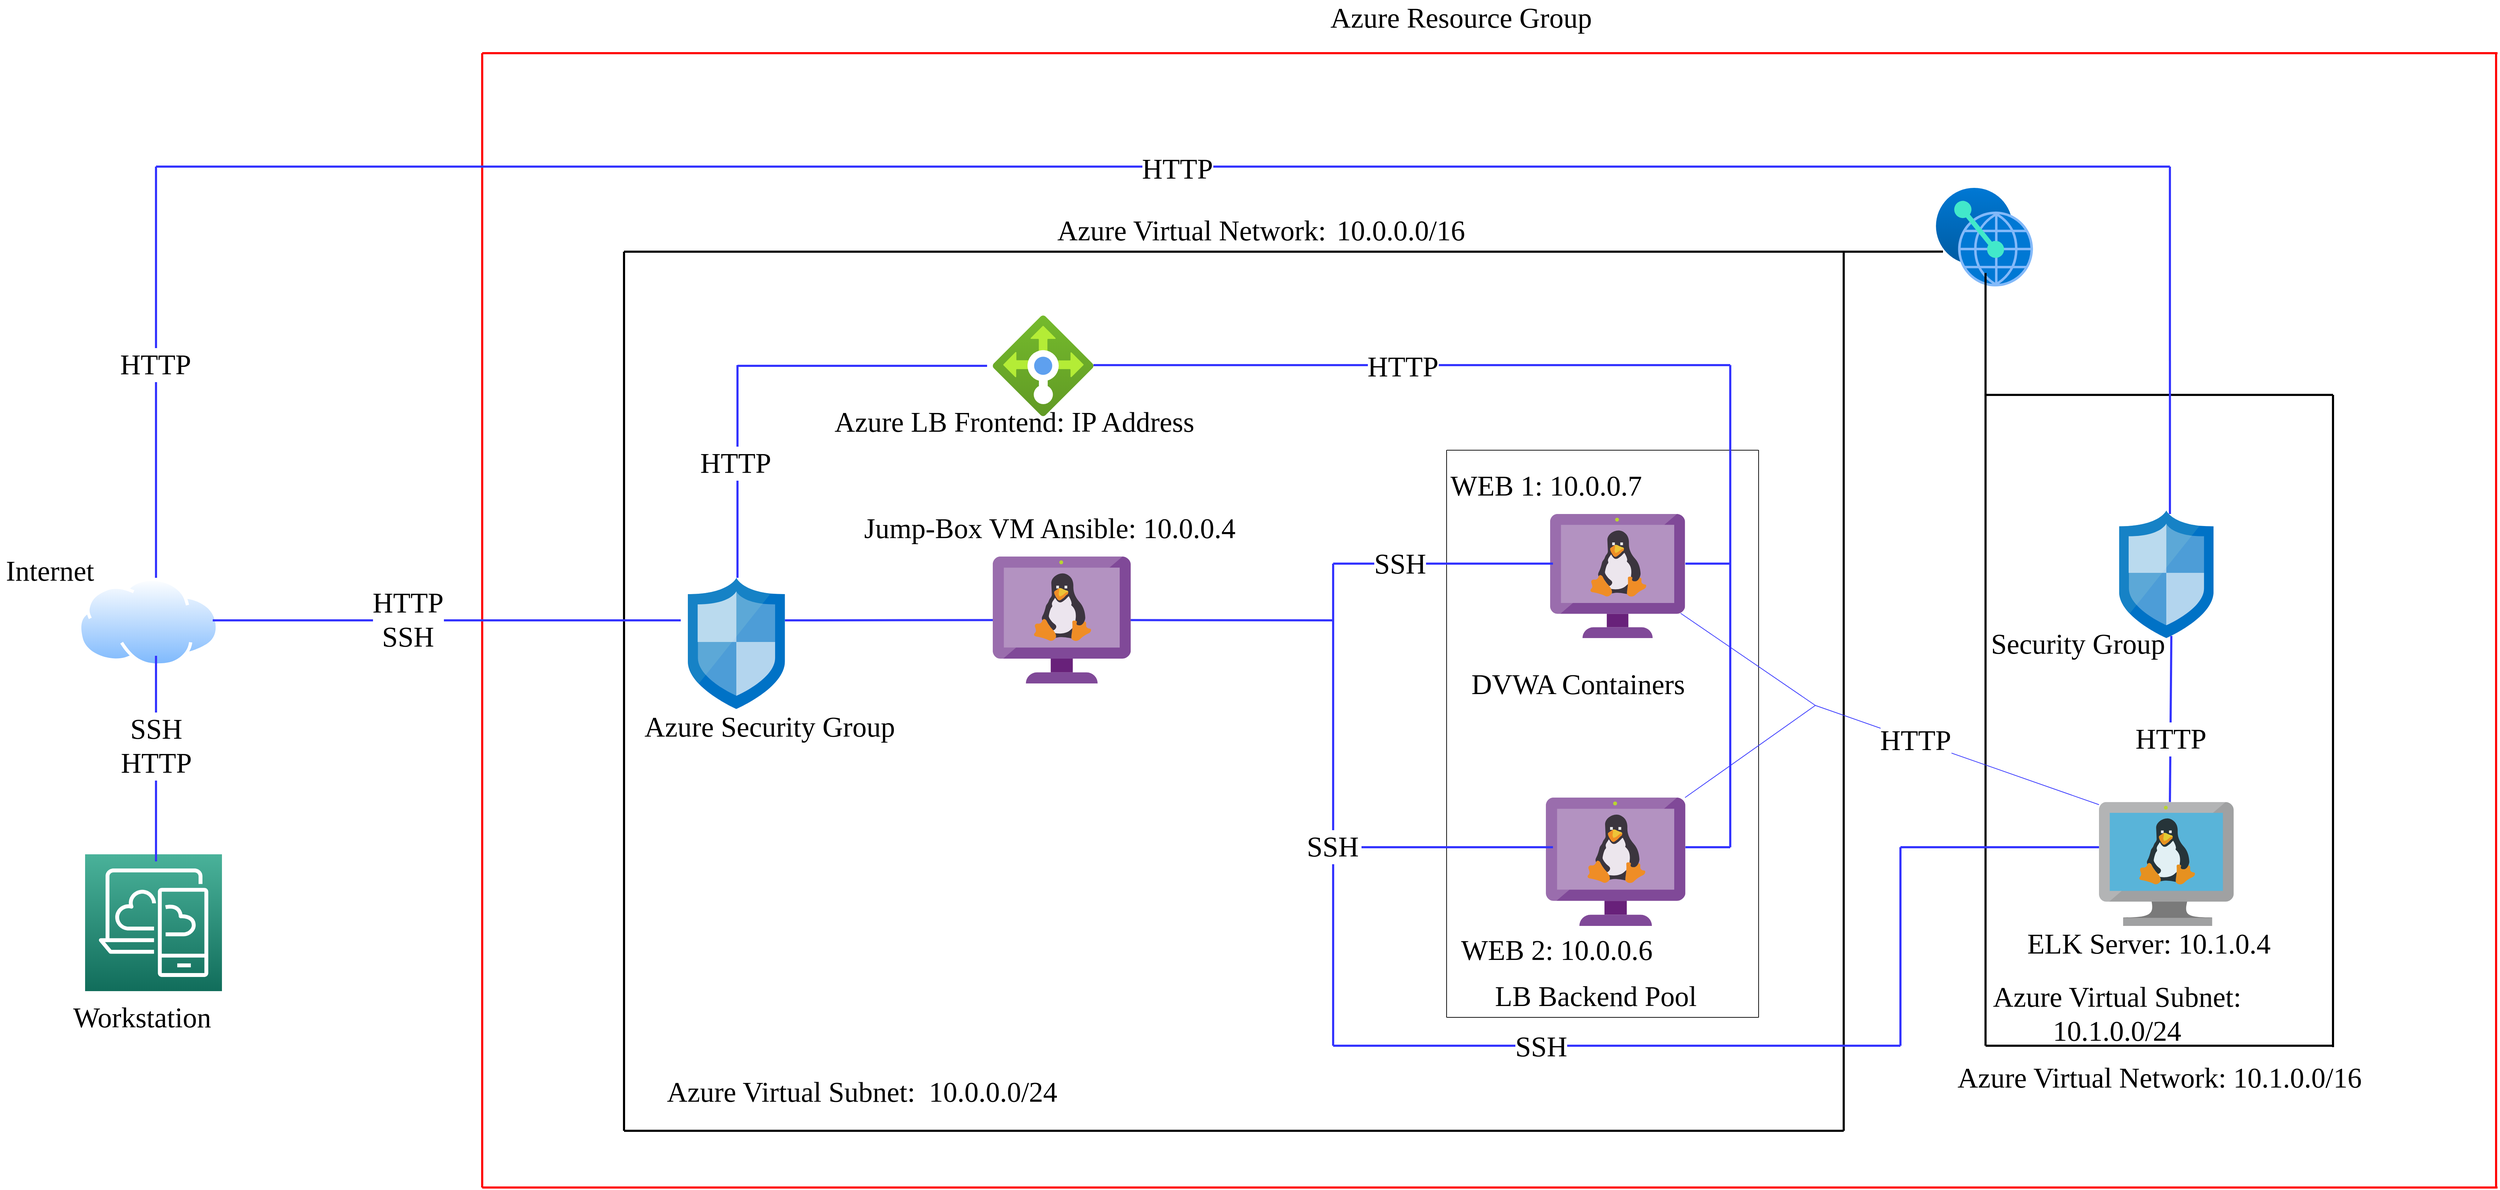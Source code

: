 <mxfile version="16.1.0" type="device"><diagram id="MgOka22mygHq8vUqt-yY" name="Page-1"><mxGraphModel dx="3422" dy="2354" grid="1" gridSize="10" guides="1" tooltips="1" connect="1" arrows="1" fold="1" page="0" pageScale="1" pageWidth="1169" pageHeight="827" math="0" shadow="0"><root><mxCell id="0"/><mxCell id="1" parent="0"/><mxCell id="Pva61MQ7Um4Ww1gpAa59-2" value="" style="sketch=0;aspect=fixed;html=1;points=[];align=center;image;fontSize=12;image=img/lib/mscae/VM_Linux_Non_Azure.svg;hachureGap=4;fontFamily=Architects Daughter;fontSource=https%3A%2F%2Ffonts.googleapis.com%2Fcss%3Ffamily%3DArchitects%2BDaughter;" parent="1" vertex="1"><mxGeometry x="340" y="-270" width="196.74" height="181" as="geometry"/></mxCell><mxCell id="Pva61MQ7Um4Ww1gpAa59-3" value="" style="sketch=0;aspect=fixed;html=1;points=[];align=center;image;fontSize=12;image=img/lib/mscae/VM_Linux_Non_Azure.svg;hachureGap=4;fontFamily=Architects Daughter;fontSource=https%3A%2F%2Ffonts.googleapis.com%2Fcss%3Ffamily%3DArchitects%2BDaughter;" parent="1" vertex="1"><mxGeometry x="346" y="-670" width="190.22" height="175" as="geometry"/></mxCell><mxCell id="Pva61MQ7Um4Ww1gpAa59-4" value="" style="sketch=0;aspect=fixed;html=1;points=[];align=center;image;fontSize=12;image=img/lib/mscae/VM_Linux.svg;hachureGap=4;fontFamily=Architects Daughter;fontSource=https%3A%2F%2Ffonts.googleapis.com%2Fcss%3Ffamily%3DArchitects%2BDaughter;" parent="1" vertex="1"><mxGeometry x="1120" y="-263.75" width="189.94" height="174.75" as="geometry"/></mxCell><mxCell id="Pva61MQ7Um4Ww1gpAa59-5" value="" style="aspect=fixed;perimeter=ellipsePerimeter;html=1;align=center;shadow=0;dashed=0;spacingTop=3;image;image=img/lib/active_directory/internet_cloud.svg;sketch=1;hachureGap=4;fontFamily=Architects Daughter;fontSource=https%3A%2F%2Ffonts.googleapis.com%2Fcss%3Ffamily%3DArchitects%2BDaughter;fontSize=20;" parent="1" vertex="1"><mxGeometry x="-1730" y="-580" width="198.81" height="125.25" as="geometry"/></mxCell><mxCell id="Pva61MQ7Um4Ww1gpAa59-9" value="" style="sketch=0;points=[[0,0,0],[0.25,0,0],[0.5,0,0],[0.75,0,0],[1,0,0],[0,1,0],[0.25,1,0],[0.5,1,0],[0.75,1,0],[1,1,0],[0,0.25,0],[0,0.5,0],[0,0.75,0],[1,0.25,0],[1,0.5,0],[1,0.75,0]];outlineConnect=0;fontColor=#232F3E;gradientColor=#4AB29A;gradientDirection=north;fillColor=#116D5B;strokeColor=#ffffff;dashed=0;verticalLabelPosition=bottom;verticalAlign=top;align=center;html=1;fontSize=12;fontStyle=0;aspect=fixed;shape=mxgraph.aws4.resourceIcon;resIcon=mxgraph.aws4.desktop_and_app_streaming;hachureGap=4;fontFamily=Architects Daughter;fontSource=https%3A%2F%2Ffonts.googleapis.com%2Fcss%3Ffamily%3DArchitects%2BDaughter;" parent="1" vertex="1"><mxGeometry x="-1720" y="-190" width="193" height="193" as="geometry"/></mxCell><mxCell id="Pva61MQ7Um4Ww1gpAa59-12" value="" style="sketch=0;aspect=fixed;html=1;points=[];align=center;image;fontSize=12;image=img/lib/mscae/Network_Security_Groups_Classic.svg;hachureGap=4;fontFamily=Architects Daughter;fontSource=https%3A%2F%2Ffonts.googleapis.com%2Fcss%3Ffamily%3DArchitects%2BDaughter;" parent="1" vertex="1"><mxGeometry x="-870" y="-580" width="136.9" height="185" as="geometry"/></mxCell><mxCell id="Pva61MQ7Um4Ww1gpAa59-13" value="" style="sketch=0;aspect=fixed;html=1;points=[];align=center;image;fontSize=12;image=img/lib/mscae/Network_Security_Groups_Classic.svg;hachureGap=4;fontFamily=Architects Daughter;fontSource=https%3A%2F%2Ffonts.googleapis.com%2Fcss%3Ffamily%3DArchitects%2BDaughter;" parent="1" vertex="1"><mxGeometry x="1148.37" y="-675" width="133.2" height="180" as="geometry"/></mxCell><mxCell id="Pva61MQ7Um4Ww1gpAa59-14" value="" style="aspect=fixed;html=1;points=[];align=center;image;fontSize=12;image=img/lib/azure2/networking/Load_Balancers.svg;sketch=1;hachureGap=4;fontFamily=Architects Daughter;fontSource=https%3A%2F%2Ffonts.googleapis.com%2Fcss%3Ffamily%3DArchitects%2BDaughter;" parent="1" vertex="1"><mxGeometry x="-440" y="-950" width="142" height="142" as="geometry"/></mxCell><mxCell id="Pva61MQ7Um4Ww1gpAa59-15" value="" style="aspect=fixed;html=1;points=[];align=center;image;fontSize=12;image=img/lib/azure2/other/Peering_Service.svg;sketch=1;hachureGap=4;fontFamily=Architects Daughter;fontSource=https%3A%2F%2Ffonts.googleapis.com%2Fcss%3Ffamily%3DArchitects%2BDaughter;" parent="1" vertex="1"><mxGeometry x="890" y="-1130" width="136.99" height="139" as="geometry"/></mxCell><mxCell id="Pva61MQ7Um4Ww1gpAa59-16" value="" style="endArrow=none;html=1;rounded=0;sketch=0;hachureGap=4;fontFamily=Architects Daughter;fontSource=https%3A%2F%2Ffonts.googleapis.com%2Fcss%3Ffamily%3DArchitects%2BDaughter;fontSize=16;startSize=14;endSize=14;sourcePerimeterSpacing=8;targetPerimeterSpacing=8;curved=1;strokeWidth=3;" parent="1" edge="1"><mxGeometry width="50" height="50" relative="1" as="geometry"><mxPoint x="760" y="200" as="sourcePoint"/><mxPoint x="760" y="-1040" as="targetPoint"/></mxGeometry></mxCell><mxCell id="Pva61MQ7Um4Ww1gpAa59-17" value="" style="endArrow=none;html=1;rounded=0;sketch=0;hachureGap=4;fontFamily=Architects Daughter;fontSource=https%3A%2F%2Ffonts.googleapis.com%2Fcss%3Ffamily%3DArchitects%2BDaughter;fontSize=16;startSize=14;endSize=14;sourcePerimeterSpacing=8;targetPerimeterSpacing=8;strokeWidth=3;curved=1;" parent="1" edge="1"><mxGeometry width="50" height="50" relative="1" as="geometry"><mxPoint x="960" y="80" as="sourcePoint"/><mxPoint x="1450" y="80" as="targetPoint"/></mxGeometry></mxCell><mxCell id="Pva61MQ7Um4Ww1gpAa59-18" value="" style="endArrow=none;html=1;rounded=0;sketch=0;hachureGap=4;fontFamily=Architects Daughter;fontSource=https%3A%2F%2Ffonts.googleapis.com%2Fcss%3Ffamily%3DArchitects%2BDaughter;fontSize=16;startSize=14;endSize=14;sourcePerimeterSpacing=8;targetPerimeterSpacing=8;strokeWidth=3;curved=1;entryX=0.073;entryY=0.647;entryDx=0;entryDy=0;entryPerimeter=0;" parent="1" target="Pva61MQ7Um4Ww1gpAa59-15" edge="1"><mxGeometry width="50" height="50" relative="1" as="geometry"><mxPoint x="-960" y="-1040" as="sourcePoint"/><mxPoint x="-230" y="-1070" as="targetPoint"/></mxGeometry></mxCell><mxCell id="Pva61MQ7Um4Ww1gpAa59-19" value="" style="endArrow=none;html=1;rounded=0;sketch=0;hachureGap=4;fontFamily=Architects Daughter;fontSource=https%3A%2F%2Ffonts.googleapis.com%2Fcss%3Ffamily%3DArchitects%2BDaughter;fontSize=16;startSize=14;endSize=14;sourcePerimeterSpacing=8;targetPerimeterSpacing=8;strokeWidth=3;curved=1;" parent="1" edge="1"><mxGeometry width="50" height="50" relative="1" as="geometry"><mxPoint x="-960" y="200" as="sourcePoint"/><mxPoint x="760" y="200" as="targetPoint"/></mxGeometry></mxCell><mxCell id="Pva61MQ7Um4Ww1gpAa59-20" value="" style="endArrow=none;html=1;rounded=0;sketch=0;hachureGap=4;fontFamily=Architects Daughter;fontSource=https%3A%2F%2Ffonts.googleapis.com%2Fcss%3Ffamily%3DArchitects%2BDaughter;fontSize=16;startSize=14;endSize=14;sourcePerimeterSpacing=8;targetPerimeterSpacing=8;strokeWidth=3;curved=1;" parent="1" edge="1"><mxGeometry width="50" height="50" relative="1" as="geometry"><mxPoint x="960" y="-838" as="sourcePoint"/><mxPoint x="1450" y="-838" as="targetPoint"/></mxGeometry></mxCell><mxCell id="Pva61MQ7Um4Ww1gpAa59-21" value="" style="endArrow=none;html=1;rounded=0;sketch=0;hachureGap=4;fontFamily=Architects Daughter;fontSource=https%3A%2F%2Ffonts.googleapis.com%2Fcss%3Ffamily%3DArchitects%2BDaughter;fontSize=16;startSize=14;endSize=14;sourcePerimeterSpacing=8;targetPerimeterSpacing=8;strokeWidth=3;curved=1;entryX=0.511;entryY=0.863;entryDx=0;entryDy=0;entryPerimeter=0;" parent="1" target="Pva61MQ7Um4Ww1gpAa59-15" edge="1"><mxGeometry width="50" height="50" relative="1" as="geometry"><mxPoint x="960" y="80" as="sourcePoint"/><mxPoint x="1010" y="30" as="targetPoint"/></mxGeometry></mxCell><mxCell id="Pva61MQ7Um4Ww1gpAa59-22" value="" style="endArrow=none;html=1;rounded=0;sketch=0;hachureGap=4;fontFamily=Architects Daughter;fontSource=https%3A%2F%2Ffonts.googleapis.com%2Fcss%3Ffamily%3DArchitects%2BDaughter;fontSize=16;startSize=14;endSize=14;sourcePerimeterSpacing=8;targetPerimeterSpacing=8;strokeWidth=3;curved=1;" parent="1" edge="1"><mxGeometry width="50" height="50" relative="1" as="geometry"><mxPoint x="1450" y="82" as="sourcePoint"/><mxPoint x="1450" y="-838" as="targetPoint"/></mxGeometry></mxCell><mxCell id="Pva61MQ7Um4Ww1gpAa59-23" value="" style="endArrow=none;html=1;rounded=0;sketch=0;hachureGap=4;fontFamily=Architects Daughter;fontSource=https%3A%2F%2Ffonts.googleapis.com%2Fcss%3Ffamily%3DArchitects%2BDaughter;fontSize=16;startSize=14;endSize=14;sourcePerimeterSpacing=8;targetPerimeterSpacing=8;strokeWidth=3;curved=1;" parent="1" edge="1"><mxGeometry width="50" height="50" relative="1" as="geometry"><mxPoint x="-960" y="200" as="sourcePoint"/><mxPoint x="-960" y="-1040" as="targetPoint"/></mxGeometry></mxCell><mxCell id="Pva61MQ7Um4Ww1gpAa59-24" value="" style="endArrow=none;html=1;rounded=0;sketch=0;hachureGap=4;fontFamily=Architects Daughter;fontSource=https%3A%2F%2Ffonts.googleapis.com%2Fcss%3Ffamily%3DArchitects%2BDaughter;fontSize=16;startSize=14;endSize=14;sourcePerimeterSpacing=8;targetPerimeterSpacing=8;strokeWidth=1;curved=1;" parent="1" edge="1"><mxGeometry width="50" height="50" relative="1" as="geometry"><mxPoint x="640" y="40" as="sourcePoint"/><mxPoint x="640" y="-760" as="targetPoint"/></mxGeometry></mxCell><mxCell id="Pva61MQ7Um4Ww1gpAa59-25" value="" style="endArrow=none;html=1;rounded=0;sketch=0;hachureGap=4;fontFamily=Architects Daughter;fontSource=https%3A%2F%2Ffonts.googleapis.com%2Fcss%3Ffamily%3DArchitects%2BDaughter;fontSize=16;startSize=14;endSize=14;sourcePerimeterSpacing=8;targetPerimeterSpacing=8;strokeWidth=1;curved=1;" parent="1" edge="1"><mxGeometry width="50" height="50" relative="1" as="geometry"><mxPoint x="200" y="40" as="sourcePoint"/><mxPoint x="640" y="40" as="targetPoint"/></mxGeometry></mxCell><mxCell id="Pva61MQ7Um4Ww1gpAa59-26" value="" style="endArrow=none;html=1;rounded=0;sketch=0;hachureGap=4;fontFamily=Architects Daughter;fontSource=https%3A%2F%2Ffonts.googleapis.com%2Fcss%3Ffamily%3DArchitects%2BDaughter;fontSize=16;startSize=14;endSize=14;sourcePerimeterSpacing=8;targetPerimeterSpacing=8;strokeWidth=1;curved=1;" edge="1" parent="1"><mxGeometry width="50" height="50" relative="1" as="geometry"><mxPoint x="200" y="-760" as="sourcePoint"/><mxPoint x="640" y="-760" as="targetPoint"/></mxGeometry></mxCell><mxCell id="Pva61MQ7Um4Ww1gpAa59-27" value="" style="endArrow=none;html=1;rounded=0;sketch=0;hachureGap=4;fontFamily=Architects Daughter;fontSource=https%3A%2F%2Ffonts.googleapis.com%2Fcss%3Ffamily%3DArchitects%2BDaughter;fontSize=16;startSize=14;endSize=14;sourcePerimeterSpacing=8;targetPerimeterSpacing=8;strokeWidth=1;curved=1;" parent="1" edge="1"><mxGeometry width="50" height="50" relative="1" as="geometry"><mxPoint x="200" y="40" as="sourcePoint"/><mxPoint x="200" y="-760" as="targetPoint"/></mxGeometry></mxCell><mxCell id="Pva61MQ7Um4Ww1gpAa59-28" value="" style="endArrow=none;html=1;rounded=0;sketch=0;hachureGap=4;fontFamily=Architects Daughter;fontSource=https%3A%2F%2Ffonts.googleapis.com%2Fcss%3Ffamily%3DArchitects%2BDaughter;fontSize=16;startSize=14;endSize=14;sourcePerimeterSpacing=8;targetPerimeterSpacing=8;strokeWidth=3;curved=1;strokeColor=#FF0000;" parent="1" edge="1"><mxGeometry width="50" height="50" relative="1" as="geometry"><mxPoint x="1680" y="280" as="sourcePoint"/><mxPoint x="1680" y="-1320" as="targetPoint"/></mxGeometry></mxCell><mxCell id="Pva61MQ7Um4Ww1gpAa59-29" value="" style="endArrow=none;html=1;rounded=0;sketch=0;hachureGap=4;fontFamily=Architects Daughter;fontSource=https%3A%2F%2Ffonts.googleapis.com%2Fcss%3Ffamily%3DArchitects%2BDaughter;fontSize=16;startSize=14;endSize=14;sourcePerimeterSpacing=8;targetPerimeterSpacing=8;strokeWidth=3;curved=1;strokeColor=#FF0000;" parent="1" edge="1"><mxGeometry width="50" height="50" relative="1" as="geometry"><mxPoint x="-1160" y="280" as="sourcePoint"/><mxPoint x="1682" y="280" as="targetPoint"/></mxGeometry></mxCell><mxCell id="Pva61MQ7Um4Ww1gpAa59-30" value="" style="endArrow=none;html=1;rounded=0;sketch=0;hachureGap=4;fontFamily=Architects Daughter;fontSource=https%3A%2F%2Ffonts.googleapis.com%2Fcss%3Ffamily%3DArchitects%2BDaughter;fontSize=16;startSize=14;endSize=14;sourcePerimeterSpacing=8;targetPerimeterSpacing=8;strokeWidth=3;curved=1;strokeColor=#FF0000;" parent="1" edge="1"><mxGeometry width="50" height="50" relative="1" as="geometry"><mxPoint x="-1160" y="280" as="sourcePoint"/><mxPoint x="-1160" y="-1320" as="targetPoint"/></mxGeometry></mxCell><mxCell id="Pva61MQ7Um4Ww1gpAa59-31" value="" style="endArrow=none;html=1;rounded=0;sketch=0;hachureGap=4;fontFamily=Architects Daughter;fontSource=https%3A%2F%2Ffonts.googleapis.com%2Fcss%3Ffamily%3DArchitects%2BDaughter;fontSize=16;startSize=14;endSize=14;sourcePerimeterSpacing=8;targetPerimeterSpacing=8;strokeWidth=3;curved=1;strokeColor=#FF0000;" parent="1" edge="1"><mxGeometry width="50" height="50" relative="1" as="geometry"><mxPoint x="-1160" y="-1320" as="sourcePoint"/><mxPoint x="1682" y="-1320" as="targetPoint"/></mxGeometry></mxCell><mxCell id="Pva61MQ7Um4Ww1gpAa59-32" value="" style="endArrow=none;html=1;rounded=0;sketch=0;hachureGap=4;fontFamily=Architects Daughter;fontSource=https%3A%2F%2Ffonts.googleapis.com%2Fcss%3Ffamily%3DArchitects%2BDaughter;fontSize=16;startSize=14;endSize=14;targetPerimeterSpacing=8;strokeColor=#3333FF;strokeWidth=3;curved=1;startArrow=none;" parent="1" source="Pva61MQ7Um4Ww1gpAa59-1" edge="1"><mxGeometry width="50" height="50" relative="1" as="geometry"><mxPoint x="-733.1" y="-520" as="sourcePoint"/><mxPoint x="40" y="-520" as="targetPoint"/></mxGeometry></mxCell><mxCell id="Pva61MQ7Um4Ww1gpAa59-33" value="" style="endArrow=none;html=1;rounded=0;sketch=0;hachureGap=4;fontFamily=Architects Daughter;fontSource=https%3A%2F%2Ffonts.googleapis.com%2Fcss%3Ffamily%3DArchitects%2BDaughter;fontSize=16;startSize=14;endSize=14;sourcePerimeterSpacing=8;targetPerimeterSpacing=8;strokeColor=#3333FF;strokeWidth=3;curved=1;" parent="1" edge="1"><mxGeometry width="50" height="50" relative="1" as="geometry"><mxPoint x="-1540" y="-520" as="sourcePoint"/><mxPoint x="-880" y="-520" as="targetPoint"/></mxGeometry></mxCell><mxCell id="Pva61MQ7Um4Ww1gpAa59-62" value="HTTP&lt;br&gt;SSH" style="edgeLabel;html=1;align=center;verticalAlign=middle;resizable=0;points=[];fontSize=40;fontFamily=Times New Roman;" parent="Pva61MQ7Um4Ww1gpAa59-33" vertex="1" connectable="0"><mxGeometry x="-0.167" y="1" relative="1" as="geometry"><mxPoint as="offset"/></mxGeometry></mxCell><mxCell id="Pva61MQ7Um4Ww1gpAa59-34" value="" style="endArrow=none;html=1;rounded=0;sketch=0;hachureGap=4;fontFamily=Architects Daughter;fontSource=https%3A%2F%2Ffonts.googleapis.com%2Fcss%3Ffamily%3DArchitects%2BDaughter;fontSize=16;startSize=14;endSize=14;sourcePerimeterSpacing=8;targetPerimeterSpacing=8;strokeColor=#3333FF;strokeWidth=3;curved=1;" parent="1" edge="1"><mxGeometry width="50" height="50" relative="1" as="geometry"><mxPoint x="-1620" y="-580" as="sourcePoint"/><mxPoint x="-1620" y="-1160" as="targetPoint"/></mxGeometry></mxCell><mxCell id="Pva61MQ7Um4Ww1gpAa59-61" value="HTTP" style="edgeLabel;html=1;align=center;verticalAlign=middle;resizable=0;points=[];fontSize=40;fontFamily=Times New Roman;" parent="Pva61MQ7Um4Ww1gpAa59-34" vertex="1" connectable="0"><mxGeometry x="0.038" y="1" relative="1" as="geometry"><mxPoint as="offset"/></mxGeometry></mxCell><mxCell id="Pva61MQ7Um4Ww1gpAa59-35" value="" style="endArrow=none;html=1;rounded=0;sketch=0;hachureGap=4;fontFamily=Architects Daughter;fontSource=https%3A%2F%2Ffonts.googleapis.com%2Fcss%3Ffamily%3DArchitects%2BDaughter;fontSize=16;startSize=14;endSize=14;sourcePerimeterSpacing=8;targetPerimeterSpacing=8;strokeColor=#3333FF;strokeWidth=3;curved=1;" parent="1" edge="1"><mxGeometry width="50" height="50" relative="1" as="geometry"><mxPoint x="-1620" y="-180" as="sourcePoint"/><mxPoint x="-1620" y="-470" as="targetPoint"/></mxGeometry></mxCell><mxCell id="Pva61MQ7Um4Ww1gpAa59-59" value="SSH&lt;br&gt;HTTP" style="edgeLabel;html=1;align=center;verticalAlign=middle;resizable=0;points=[];fontSize=40;fontFamily=Times New Roman;" parent="Pva61MQ7Um4Ww1gpAa59-35" vertex="1" connectable="0"><mxGeometry x="0.124" relative="1" as="geometry"><mxPoint as="offset"/></mxGeometry></mxCell><mxCell id="Pva61MQ7Um4Ww1gpAa59-36" value="" style="endArrow=none;html=1;rounded=0;sketch=0;hachureGap=4;fontFamily=Architects Daughter;fontSource=https%3A%2F%2Ffonts.googleapis.com%2Fcss%3Ffamily%3DArchitects%2BDaughter;fontSize=16;startSize=14;endSize=14;sourcePerimeterSpacing=8;targetPerimeterSpacing=8;strokeColor=#3333FF;strokeWidth=3;curved=1;" parent="1" edge="1"><mxGeometry width="50" height="50" relative="1" as="geometry"><mxPoint x="-1620" y="-1160" as="sourcePoint"/><mxPoint x="1220" y="-1160" as="targetPoint"/></mxGeometry></mxCell><mxCell id="Pva61MQ7Um4Ww1gpAa59-60" value="HTTP" style="edgeLabel;html=1;align=center;verticalAlign=middle;resizable=0;points=[];fontSize=40;fontFamily=Times New Roman;" parent="Pva61MQ7Um4Ww1gpAa59-36" vertex="1" connectable="0"><mxGeometry x="0.014" y="-3" relative="1" as="geometry"><mxPoint as="offset"/></mxGeometry></mxCell><mxCell id="Pva61MQ7Um4Ww1gpAa59-37" value="" style="endArrow=none;html=1;rounded=0;sketch=0;hachureGap=4;fontFamily=Architects Daughter;fontSource=https%3A%2F%2Ffonts.googleapis.com%2Fcss%3Ffamily%3DArchitects%2BDaughter;fontSize=16;startSize=14;endSize=14;sourcePerimeterSpacing=8;targetPerimeterSpacing=8;strokeColor=#3333FF;strokeWidth=3;curved=1;exitX=0.538;exitY=0.028;exitDx=0;exitDy=0;exitPerimeter=0;" parent="1" source="Pva61MQ7Um4Ww1gpAa59-13" edge="1"><mxGeometry width="50" height="50" relative="1" as="geometry"><mxPoint x="1170" y="-1110" as="sourcePoint"/><mxPoint x="1220" y="-1160" as="targetPoint"/></mxGeometry></mxCell><mxCell id="Pva61MQ7Um4Ww1gpAa59-38" value="" style="endArrow=none;html=1;rounded=0;sketch=0;hachureGap=4;fontFamily=Architects Daughter;fontSource=https%3A%2F%2Ffonts.googleapis.com%2Fcss%3Ffamily%3DArchitects%2BDaughter;fontSize=16;startSize=14;endSize=14;sourcePerimeterSpacing=8;targetPerimeterSpacing=8;strokeColor=#3333FF;strokeWidth=3;curved=1;entryX=0.553;entryY=0.983;entryDx=0;entryDy=0;entryPerimeter=0;" parent="1" target="Pva61MQ7Um4Ww1gpAa59-13" edge="1"><mxGeometry width="50" height="50" relative="1" as="geometry"><mxPoint x="1220" y="-263.75" as="sourcePoint"/><mxPoint x="1270" y="-313.75" as="targetPoint"/></mxGeometry></mxCell><mxCell id="Pva61MQ7Um4Ww1gpAa59-75" value="HTTP" style="edgeLabel;html=1;align=center;verticalAlign=middle;resizable=0;points=[];fontSize=40;fontFamily=Times New Roman;" parent="Pva61MQ7Um4Ww1gpAa59-38" vertex="1" connectable="0"><mxGeometry x="-0.23" relative="1" as="geometry"><mxPoint as="offset"/></mxGeometry></mxCell><mxCell id="Pva61MQ7Um4Ww1gpAa59-39" value="" style="endArrow=none;html=1;rounded=0;sketch=0;hachureGap=4;fontFamily=Architects Daughter;fontSource=https%3A%2F%2Ffonts.googleapis.com%2Fcss%3Ffamily%3DArchitects%2BDaughter;fontSize=16;startSize=14;endSize=14;sourcePerimeterSpacing=8;targetPerimeterSpacing=8;strokeColor=#3333FF;strokeWidth=3;curved=1;" parent="1" edge="1"><mxGeometry width="50" height="50" relative="1" as="geometry"><mxPoint x="-800" y="-580" as="sourcePoint"/><mxPoint x="-800" y="-880" as="targetPoint"/></mxGeometry></mxCell><mxCell id="Pva61MQ7Um4Ww1gpAa59-63" value="HTTP" style="edgeLabel;html=1;align=center;verticalAlign=middle;resizable=0;points=[];fontSize=40;fontFamily=Times New Roman;" parent="Pva61MQ7Um4Ww1gpAa59-39" vertex="1" connectable="0"><mxGeometry x="0.08" y="3" relative="1" as="geometry"><mxPoint as="offset"/></mxGeometry></mxCell><mxCell id="Pva61MQ7Um4Ww1gpAa59-40" value="" style="endArrow=none;html=1;rounded=0;sketch=0;hachureGap=4;fontFamily=Architects Daughter;fontSource=https%3A%2F%2Ffonts.googleapis.com%2Fcss%3Ffamily%3DArchitects%2BDaughter;fontSize=16;startSize=14;endSize=14;sourcePerimeterSpacing=8;targetPerimeterSpacing=8;strokeColor=#3333FF;strokeWidth=3;curved=1;" parent="1" target="Pva61MQ7Um4Ww1gpAa59-14" edge="1"><mxGeometry width="50" height="50" relative="1" as="geometry"><mxPoint x="-800" y="-879" as="sourcePoint"/><mxPoint x="-750" y="-830" as="targetPoint"/></mxGeometry></mxCell><mxCell id="Pva61MQ7Um4Ww1gpAa59-41" value="" style="endArrow=none;html=1;rounded=0;sketch=0;hachureGap=4;fontFamily=Architects Daughter;fontSource=https%3A%2F%2Ffonts.googleapis.com%2Fcss%3Ffamily%3DArchitects%2BDaughter;fontSize=16;startSize=14;endSize=14;sourcePerimeterSpacing=8;targetPerimeterSpacing=8;strokeColor=#3333FF;strokeWidth=3;curved=1;" parent="1" edge="1"><mxGeometry width="50" height="50" relative="1" as="geometry"><mxPoint x="-298" y="-880" as="sourcePoint"/><mxPoint x="600" y="-880" as="targetPoint"/></mxGeometry></mxCell><mxCell id="Pva61MQ7Um4Ww1gpAa59-64" value="HTTP" style="edgeLabel;html=1;align=center;verticalAlign=middle;resizable=0;points=[];fontSize=40;fontFamily=Times New Roman;" parent="Pva61MQ7Um4Ww1gpAa59-41" vertex="1" connectable="0"><mxGeometry x="-0.029" y="-2" relative="1" as="geometry"><mxPoint as="offset"/></mxGeometry></mxCell><mxCell id="Pva61MQ7Um4Ww1gpAa59-1" value="" style="sketch=0;aspect=fixed;html=1;points=[];align=center;image;fontSize=12;image=img/lib/mscae/VM_Linux_Non_Azure.svg;hachureGap=4;fontFamily=Architects Daughter;fontSource=https%3A%2F%2Ffonts.googleapis.com%2Fcss%3Ffamily%3DArchitects%2BDaughter;" parent="1" vertex="1"><mxGeometry x="-440" y="-610" width="194.57" height="179" as="geometry"/></mxCell><mxCell id="Pva61MQ7Um4Ww1gpAa59-43" value="" style="endArrow=none;html=1;rounded=0;sketch=0;hachureGap=4;fontFamily=Architects Daughter;fontSource=https%3A%2F%2Ffonts.googleapis.com%2Fcss%3Ffamily%3DArchitects%2BDaughter;fontSize=16;startSize=14;endSize=14;sourcePerimeterSpacing=8;strokeColor=#3333FF;strokeWidth=3;curved=1;" parent="1" target="Pva61MQ7Um4Ww1gpAa59-1" edge="1"><mxGeometry width="50" height="50" relative="1" as="geometry"><mxPoint x="-733.1" y="-520" as="sourcePoint"/><mxPoint x="-150" y="-520" as="targetPoint"/></mxGeometry></mxCell><mxCell id="Pva61MQ7Um4Ww1gpAa59-44" value="" style="endArrow=none;html=1;rounded=0;sketch=0;hachureGap=4;fontFamily=Architects Daughter;fontSource=https%3A%2F%2Ffonts.googleapis.com%2Fcss%3Ffamily%3DArchitects%2BDaughter;fontSize=16;startSize=14;endSize=14;sourcePerimeterSpacing=8;targetPerimeterSpacing=8;strokeColor=#3333FF;strokeWidth=3;curved=1;" parent="1" edge="1"><mxGeometry width="50" height="50" relative="1" as="geometry"><mxPoint x="40" y="-520" as="sourcePoint"/><mxPoint x="40" y="-600" as="targetPoint"/></mxGeometry></mxCell><mxCell id="Pva61MQ7Um4Ww1gpAa59-45" value="" style="endArrow=none;html=1;rounded=0;sketch=0;hachureGap=4;fontFamily=Architects Daughter;fontSource=https%3A%2F%2Ffonts.googleapis.com%2Fcss%3Ffamily%3DArchitects%2BDaughter;fontSize=16;startSize=14;endSize=14;sourcePerimeterSpacing=8;targetPerimeterSpacing=8;strokeColor=#3333FF;strokeWidth=3;curved=1;" parent="1" edge="1"><mxGeometry width="50" height="50" relative="1" as="geometry"><mxPoint x="40" y="80" as="sourcePoint"/><mxPoint x="40" y="-520" as="targetPoint"/></mxGeometry></mxCell><mxCell id="Pva61MQ7Um4Ww1gpAa59-67" value="SSH" style="edgeLabel;html=1;align=center;verticalAlign=middle;resizable=0;points=[];fontSize=40;fontFamily=Times New Roman;" parent="Pva61MQ7Um4Ww1gpAa59-45" vertex="1" connectable="0"><mxGeometry x="-0.063" y="1" relative="1" as="geometry"><mxPoint as="offset"/></mxGeometry></mxCell><mxCell id="Pva61MQ7Um4Ww1gpAa59-46" value="" style="endArrow=none;html=1;rounded=0;sketch=0;hachureGap=4;fontFamily=Architects Daughter;fontSource=https%3A%2F%2Ffonts.googleapis.com%2Fcss%3Ffamily%3DArchitects%2BDaughter;fontSize=16;startSize=14;endSize=14;sourcePerimeterSpacing=8;targetPerimeterSpacing=8;strokeColor=#3333FF;strokeWidth=3;curved=1;entryX=0.021;entryY=0.4;entryDx=0;entryDy=0;entryPerimeter=0;" parent="1" target="Pva61MQ7Um4Ww1gpAa59-3" edge="1"><mxGeometry width="50" height="50" relative="1" as="geometry"><mxPoint x="40" y="-600" as="sourcePoint"/><mxPoint x="90" y="-650" as="targetPoint"/></mxGeometry></mxCell><mxCell id="Pva61MQ7Um4Ww1gpAa59-65" value="SSH" style="edgeLabel;html=1;align=center;verticalAlign=middle;resizable=0;points=[];fontSize=40;fontFamily=Times New Roman;" parent="Pva61MQ7Um4Ww1gpAa59-46" vertex="1" connectable="0"><mxGeometry x="-0.394" relative="1" as="geometry"><mxPoint as="offset"/></mxGeometry></mxCell><mxCell id="Pva61MQ7Um4Ww1gpAa59-47" value="" style="endArrow=none;html=1;rounded=0;sketch=0;hachureGap=4;fontFamily=Architects Daughter;fontSource=https%3A%2F%2Ffonts.googleapis.com%2Fcss%3Ffamily%3DArchitects%2BDaughter;fontSize=16;startSize=14;endSize=14;sourcePerimeterSpacing=8;targetPerimeterSpacing=8;strokeColor=#3333FF;strokeWidth=3;curved=1;" parent="1" edge="1"><mxGeometry width="50" height="50" relative="1" as="geometry"><mxPoint x="40" y="80" as="sourcePoint"/><mxPoint x="840" y="80" as="targetPoint"/></mxGeometry></mxCell><mxCell id="Pva61MQ7Um4Ww1gpAa59-68" value="SSH" style="edgeLabel;html=1;align=center;verticalAlign=middle;resizable=0;points=[];fontSize=40;fontFamily=Times New Roman;" parent="Pva61MQ7Um4Ww1gpAa59-47" vertex="1" connectable="0"><mxGeometry x="-0.268" y="-1" relative="1" as="geometry"><mxPoint as="offset"/></mxGeometry></mxCell><mxCell id="Pva61MQ7Um4Ww1gpAa59-48" value="" style="endArrow=none;html=1;rounded=0;sketch=0;hachureGap=4;fontFamily=Architects Daughter;fontSource=https%3A%2F%2Ffonts.googleapis.com%2Fcss%3Ffamily%3DArchitects%2BDaughter;fontSize=16;startSize=14;endSize=14;sourcePerimeterSpacing=8;targetPerimeterSpacing=8;strokeColor=#3333FF;strokeWidth=3;curved=1;" parent="1" edge="1"><mxGeometry width="50" height="50" relative="1" as="geometry"><mxPoint x="80" y="-200" as="sourcePoint"/><mxPoint x="350" y="-200" as="targetPoint"/></mxGeometry></mxCell><mxCell id="Pva61MQ7Um4Ww1gpAa59-49" value="" style="endArrow=none;html=1;rounded=0;sketch=0;hachureGap=4;fontFamily=Architects Daughter;fontSource=https%3A%2F%2Ffonts.googleapis.com%2Fcss%3Ffamily%3DArchitects%2BDaughter;fontSize=16;startSize=14;endSize=14;sourcePerimeterSpacing=8;targetPerimeterSpacing=8;strokeColor=#3333FF;strokeWidth=3;curved=1;" parent="1" edge="1"><mxGeometry width="50" height="50" relative="1" as="geometry"><mxPoint x="600" y="-200" as="sourcePoint"/><mxPoint x="600" y="-880" as="targetPoint"/></mxGeometry></mxCell><mxCell id="Pva61MQ7Um4Ww1gpAa59-50" value="" style="endArrow=none;html=1;rounded=0;sketch=0;hachureGap=4;fontFamily=Architects Daughter;fontSource=https%3A%2F%2Ffonts.googleapis.com%2Fcss%3Ffamily%3DArchitects%2BDaughter;fontSize=16;startSize=14;endSize=14;sourcePerimeterSpacing=8;targetPerimeterSpacing=8;strokeColor=#3333FF;strokeWidth=3;curved=1;" parent="1" edge="1"><mxGeometry width="50" height="50" relative="1" as="geometry"><mxPoint x="536.74" y="-200" as="sourcePoint"/><mxPoint x="600" y="-200" as="targetPoint"/></mxGeometry></mxCell><mxCell id="Pva61MQ7Um4Ww1gpAa59-51" value="" style="endArrow=none;html=1;rounded=0;sketch=0;hachureGap=4;fontFamily=Architects Daughter;fontSource=https%3A%2F%2Ffonts.googleapis.com%2Fcss%3Ffamily%3DArchitects%2BDaughter;fontSize=16;startSize=14;endSize=14;sourcePerimeterSpacing=8;targetPerimeterSpacing=8;strokeColor=#3333FF;strokeWidth=3;curved=1;" parent="1" edge="1"><mxGeometry width="50" height="50" relative="1" as="geometry"><mxPoint x="536.74" y="-600" as="sourcePoint"/><mxPoint x="600" y="-600" as="targetPoint"/></mxGeometry></mxCell><mxCell id="Pva61MQ7Um4Ww1gpAa59-52" value="" style="endArrow=none;html=1;rounded=0;sketch=0;hachureGap=4;fontFamily=Architects Daughter;fontSource=https%3A%2F%2Ffonts.googleapis.com%2Fcss%3Ffamily%3DArchitects%2BDaughter;fontSize=16;startSize=14;endSize=14;sourcePerimeterSpacing=8;targetPerimeterSpacing=8;strokeColor=#3333FF;strokeWidth=3;curved=1;" parent="1" edge="1"><mxGeometry width="50" height="50" relative="1" as="geometry"><mxPoint x="840" y="80" as="sourcePoint"/><mxPoint x="840" y="-200" as="targetPoint"/></mxGeometry></mxCell><mxCell id="Pva61MQ7Um4Ww1gpAa59-53" value="" style="endArrow=none;html=1;rounded=0;sketch=0;hachureGap=4;fontFamily=Architects Daughter;fontSource=https%3A%2F%2Ffonts.googleapis.com%2Fcss%3Ffamily%3DArchitects%2BDaughter;fontSize=16;startSize=14;endSize=14;sourcePerimeterSpacing=8;targetPerimeterSpacing=8;strokeColor=#3333FF;strokeWidth=3;curved=1;" parent="1" edge="1"><mxGeometry width="50" height="50" relative="1" as="geometry"><mxPoint x="840" y="-200" as="sourcePoint"/><mxPoint x="1120" y="-200" as="targetPoint"/></mxGeometry></mxCell><mxCell id="Pva61MQ7Um4Ww1gpAa59-54" value="" style="endArrow=none;html=1;rounded=0;sketch=0;hachureGap=4;fontFamily=Architects Daughter;fontSource=https%3A%2F%2Ffonts.googleapis.com%2Fcss%3Ffamily%3DArchitects%2BDaughter;fontSize=16;startSize=14;endSize=14;sourcePerimeterSpacing=8;targetPerimeterSpacing=8;strokeColor=#3333FF;strokeWidth=1;curved=1;" parent="1" edge="1"><mxGeometry width="50" height="50" relative="1" as="geometry"><mxPoint x="536.22" y="-270" as="sourcePoint"/><mxPoint x="720" y="-400" as="targetPoint"/></mxGeometry></mxCell><mxCell id="Pva61MQ7Um4Ww1gpAa59-55" value="" style="endArrow=none;html=1;rounded=0;sketch=0;hachureGap=4;fontFamily=Architects Daughter;fontSource=https%3A%2F%2Ffonts.googleapis.com%2Fcss%3Ffamily%3DArchitects%2BDaughter;fontSize=16;startSize=14;endSize=14;sourcePerimeterSpacing=8;targetPerimeterSpacing=8;strokeColor=#3333FF;strokeWidth=1;curved=1;" parent="1" edge="1"><mxGeometry width="50" height="50" relative="1" as="geometry"><mxPoint x="530" y="-530" as="sourcePoint"/><mxPoint x="720" y="-400" as="targetPoint"/></mxGeometry></mxCell><mxCell id="Pva61MQ7Um4Ww1gpAa59-56" value="" style="endArrow=none;html=1;rounded=0;sketch=0;hachureGap=4;fontFamily=Architects Daughter;fontSource=https%3A%2F%2Ffonts.googleapis.com%2Fcss%3Ffamily%3DArchitects%2BDaughter;fontSize=16;startSize=14;endSize=14;sourcePerimeterSpacing=8;targetPerimeterSpacing=8;strokeColor=#3333FF;strokeWidth=1;curved=1;" parent="1" edge="1"><mxGeometry width="50" height="50" relative="1" as="geometry"><mxPoint x="720" y="-400" as="sourcePoint"/><mxPoint x="1120" y="-260" as="targetPoint"/></mxGeometry></mxCell><mxCell id="Pva61MQ7Um4Ww1gpAa59-69" value="HTTP" style="edgeLabel;html=1;align=center;verticalAlign=middle;resizable=0;points=[];fontSize=40;fontFamily=Times New Roman;" parent="Pva61MQ7Um4Ww1gpAa59-56" vertex="1" connectable="0"><mxGeometry x="-0.297" y="1" relative="1" as="geometry"><mxPoint as="offset"/></mxGeometry></mxCell><mxCell id="Pva61MQ7Um4Ww1gpAa59-57" value="&lt;font face=&quot;Times New Roman&quot; style=&quot;font-size: 40px&quot;&gt;Internet&lt;/font&gt;" style="text;html=1;align=center;verticalAlign=middle;resizable=0;points=[];autosize=1;strokeColor=none;fillColor=none;sketch=1;hachureGap=4;fontFamily=Architects Daughter;fontSource=https%3A%2F%2Ffonts.googleapis.com%2Fcss%3Ffamily%3DArchitects%2BDaughter;fontSize=20;" parent="1" vertex="1"><mxGeometry x="-1840" y="-610" width="140" height="40" as="geometry"/></mxCell><mxCell id="Pva61MQ7Um4Ww1gpAa59-58" value="Workstation" style="text;html=1;align=center;verticalAlign=middle;resizable=0;points=[];autosize=1;strokeColor=none;fillColor=none;sketch=1;hachureGap=4;fontFamily=Times New Roman;fontSize=40;" parent="1" vertex="1"><mxGeometry x="-1745" y="15" width="210" height="50" as="geometry"/></mxCell><mxCell id="Pva61MQ7Um4Ww1gpAa59-70" value="Azure Security Group" style="text;html=1;align=center;verticalAlign=middle;resizable=0;points=[];autosize=1;strokeColor=none;fillColor=none;sketch=1;hachureGap=4;fontFamily=Times New Roman;fontSize=40;" parent="1" vertex="1"><mxGeometry x="-940" y="-395" width="370" height="50" as="geometry"/></mxCell><mxCell id="Pva61MQ7Um4Ww1gpAa59-71" value="Azure Resource Group" style="text;html=1;align=center;verticalAlign=middle;resizable=0;points=[];autosize=1;strokeColor=none;fillColor=none;sketch=1;hachureGap=4;fontFamily=Times New Roman;fontSize=40;" parent="1" vertex="1"><mxGeometry x="30" y="-1395" width="380" height="50" as="geometry"/></mxCell><mxCell id="Pva61MQ7Um4Ww1gpAa59-72" value="Azure Virtual Network:" style="text;html=1;align=center;verticalAlign=middle;resizable=0;points=[];autosize=1;strokeColor=none;fillColor=none;sketch=1;hachureGap=4;fontFamily=Times New Roman;fontSize=40;" parent="1" vertex="1"><mxGeometry x="-355" y="-1095" width="390" height="50" as="geometry"/></mxCell><mxCell id="Pva61MQ7Um4Ww1gpAa59-73" value="Azure Virtual Subnet:" style="text;html=1;align=center;verticalAlign=middle;resizable=0;points=[];autosize=1;strokeColor=none;fillColor=none;sketch=1;hachureGap=4;fontFamily=Times New Roman;fontSize=40;" parent="1" vertex="1"><mxGeometry x="-910" y="120" width="370" height="50" as="geometry"/></mxCell><mxCell id="Pva61MQ7Um4Ww1gpAa59-74" value="Security Group" style="text;html=1;align=center;verticalAlign=middle;resizable=0;points=[];autosize=1;strokeColor=none;fillColor=none;sketch=1;hachureGap=4;fontFamily=Times New Roman;fontSize=40;" parent="1" vertex="1"><mxGeometry x="960" y="-512.5" width="260" height="50" as="geometry"/></mxCell><mxCell id="Pva61MQ7Um4Ww1gpAa59-76" value="Azure Virtual Subnet:&lt;br&gt;10.1.0.0/24" style="text;html=1;align=center;verticalAlign=middle;resizable=0;points=[];autosize=1;strokeColor=none;fillColor=none;sketch=1;hachureGap=4;fontFamily=Times New Roman;fontSize=40;" parent="1" vertex="1"><mxGeometry x="960" y="-15" width="370" height="100" as="geometry"/></mxCell><mxCell id="Pva61MQ7Um4Ww1gpAa59-77" value="Azure Virtual Network: 10.1.0.0/16" style="text;html=1;align=center;verticalAlign=middle;resizable=0;points=[];autosize=1;strokeColor=none;fillColor=none;sketch=1;hachureGap=4;fontFamily=Times New Roman;fontSize=40;" parent="1" vertex="1"><mxGeometry x="910" y="100" width="590" height="50" as="geometry"/></mxCell><mxCell id="Pva61MQ7Um4Ww1gpAa59-78" value="ELK Server: 10.1.0.4" style="text;html=1;align=center;verticalAlign=middle;resizable=0;points=[];autosize=1;strokeColor=none;fillColor=none;sketch=1;hachureGap=4;fontFamily=Times New Roman;fontSize=40;" parent="1" vertex="1"><mxGeometry x="1010" y="-89" width="360" height="50" as="geometry"/></mxCell><mxCell id="Pva61MQ7Um4Ww1gpAa59-79" value="10.0.0.0/16" style="text;html=1;align=center;verticalAlign=middle;resizable=0;points=[];autosize=1;strokeColor=none;fillColor=none;sketch=1;hachureGap=4;fontFamily=Times New Roman;fontSize=40;" parent="1" vertex="1"><mxGeometry x="35" y="-1095" width="200" height="50" as="geometry"/></mxCell><mxCell id="Pva61MQ7Um4Ww1gpAa59-80" value="10.0.0.0/24" style="text;html=1;align=center;verticalAlign=middle;resizable=0;points=[];autosize=1;strokeColor=none;fillColor=none;sketch=1;hachureGap=4;fontFamily=Times New Roman;fontSize=40;" parent="1" vertex="1"><mxGeometry x="-540" y="120" width="200" height="50" as="geometry"/></mxCell><mxCell id="Pva61MQ7Um4Ww1gpAa59-81" value="Jump-Box VM Ansible: 10.0.0.4" style="text;html=1;align=center;verticalAlign=middle;resizable=0;points=[];autosize=1;strokeColor=none;fillColor=none;sketch=1;hachureGap=4;fontFamily=Times New Roman;fontSize=40;" parent="1" vertex="1"><mxGeometry x="-630" y="-675" width="540" height="50" as="geometry"/></mxCell><mxCell id="Pva61MQ7Um4Ww1gpAa59-82" value="Azure LB Frontend: IP Address&amp;nbsp;&amp;nbsp;" style="text;html=1;align=center;verticalAlign=middle;resizable=0;points=[];autosize=1;strokeColor=none;fillColor=none;sketch=1;hachureGap=4;fontFamily=Times New Roman;fontSize=40;" parent="1" vertex="1"><mxGeometry x="-670" y="-825" width="540" height="50" as="geometry"/></mxCell><mxCell id="Pva61MQ7Um4Ww1gpAa59-83" value="WEB 1: 10.0.0.7" style="text;html=1;align=center;verticalAlign=middle;resizable=0;points=[];autosize=1;strokeColor=none;fillColor=none;sketch=1;hachureGap=4;fontFamily=Times New Roman;fontSize=40;" vertex="1" parent="1"><mxGeometry x="195" y="-735" width="290" height="50" as="geometry"/></mxCell><mxCell id="Pva61MQ7Um4Ww1gpAa59-84" value="WEB 2: 10.0.0.6" style="text;html=1;align=center;verticalAlign=middle;resizable=0;points=[];autosize=1;strokeColor=none;fillColor=none;sketch=1;hachureGap=4;fontFamily=Times New Roman;fontSize=40;" parent="1" vertex="1"><mxGeometry x="210" y="-80" width="290" height="50" as="geometry"/></mxCell><mxCell id="Pva61MQ7Um4Ww1gpAa59-85" value="DVWA Containers" style="text;html=1;align=center;verticalAlign=middle;resizable=0;points=[];autosize=1;strokeColor=none;fillColor=none;sketch=1;hachureGap=4;fontFamily=Times New Roman;fontSize=40;" parent="1" vertex="1"><mxGeometry x="225" y="-454.75" width="320" height="50" as="geometry"/></mxCell><mxCell id="Pva61MQ7Um4Ww1gpAa59-86" value="LB Backend Pool" style="text;html=1;align=center;verticalAlign=middle;resizable=0;points=[];autosize=1;strokeColor=none;fillColor=none;sketch=1;hachureGap=4;fontFamily=Times New Roman;fontSize=40;" parent="1" vertex="1"><mxGeometry x="260" y="-15" width="300" height="50" as="geometry"/></mxCell></root></mxGraphModel></diagram></mxfile>